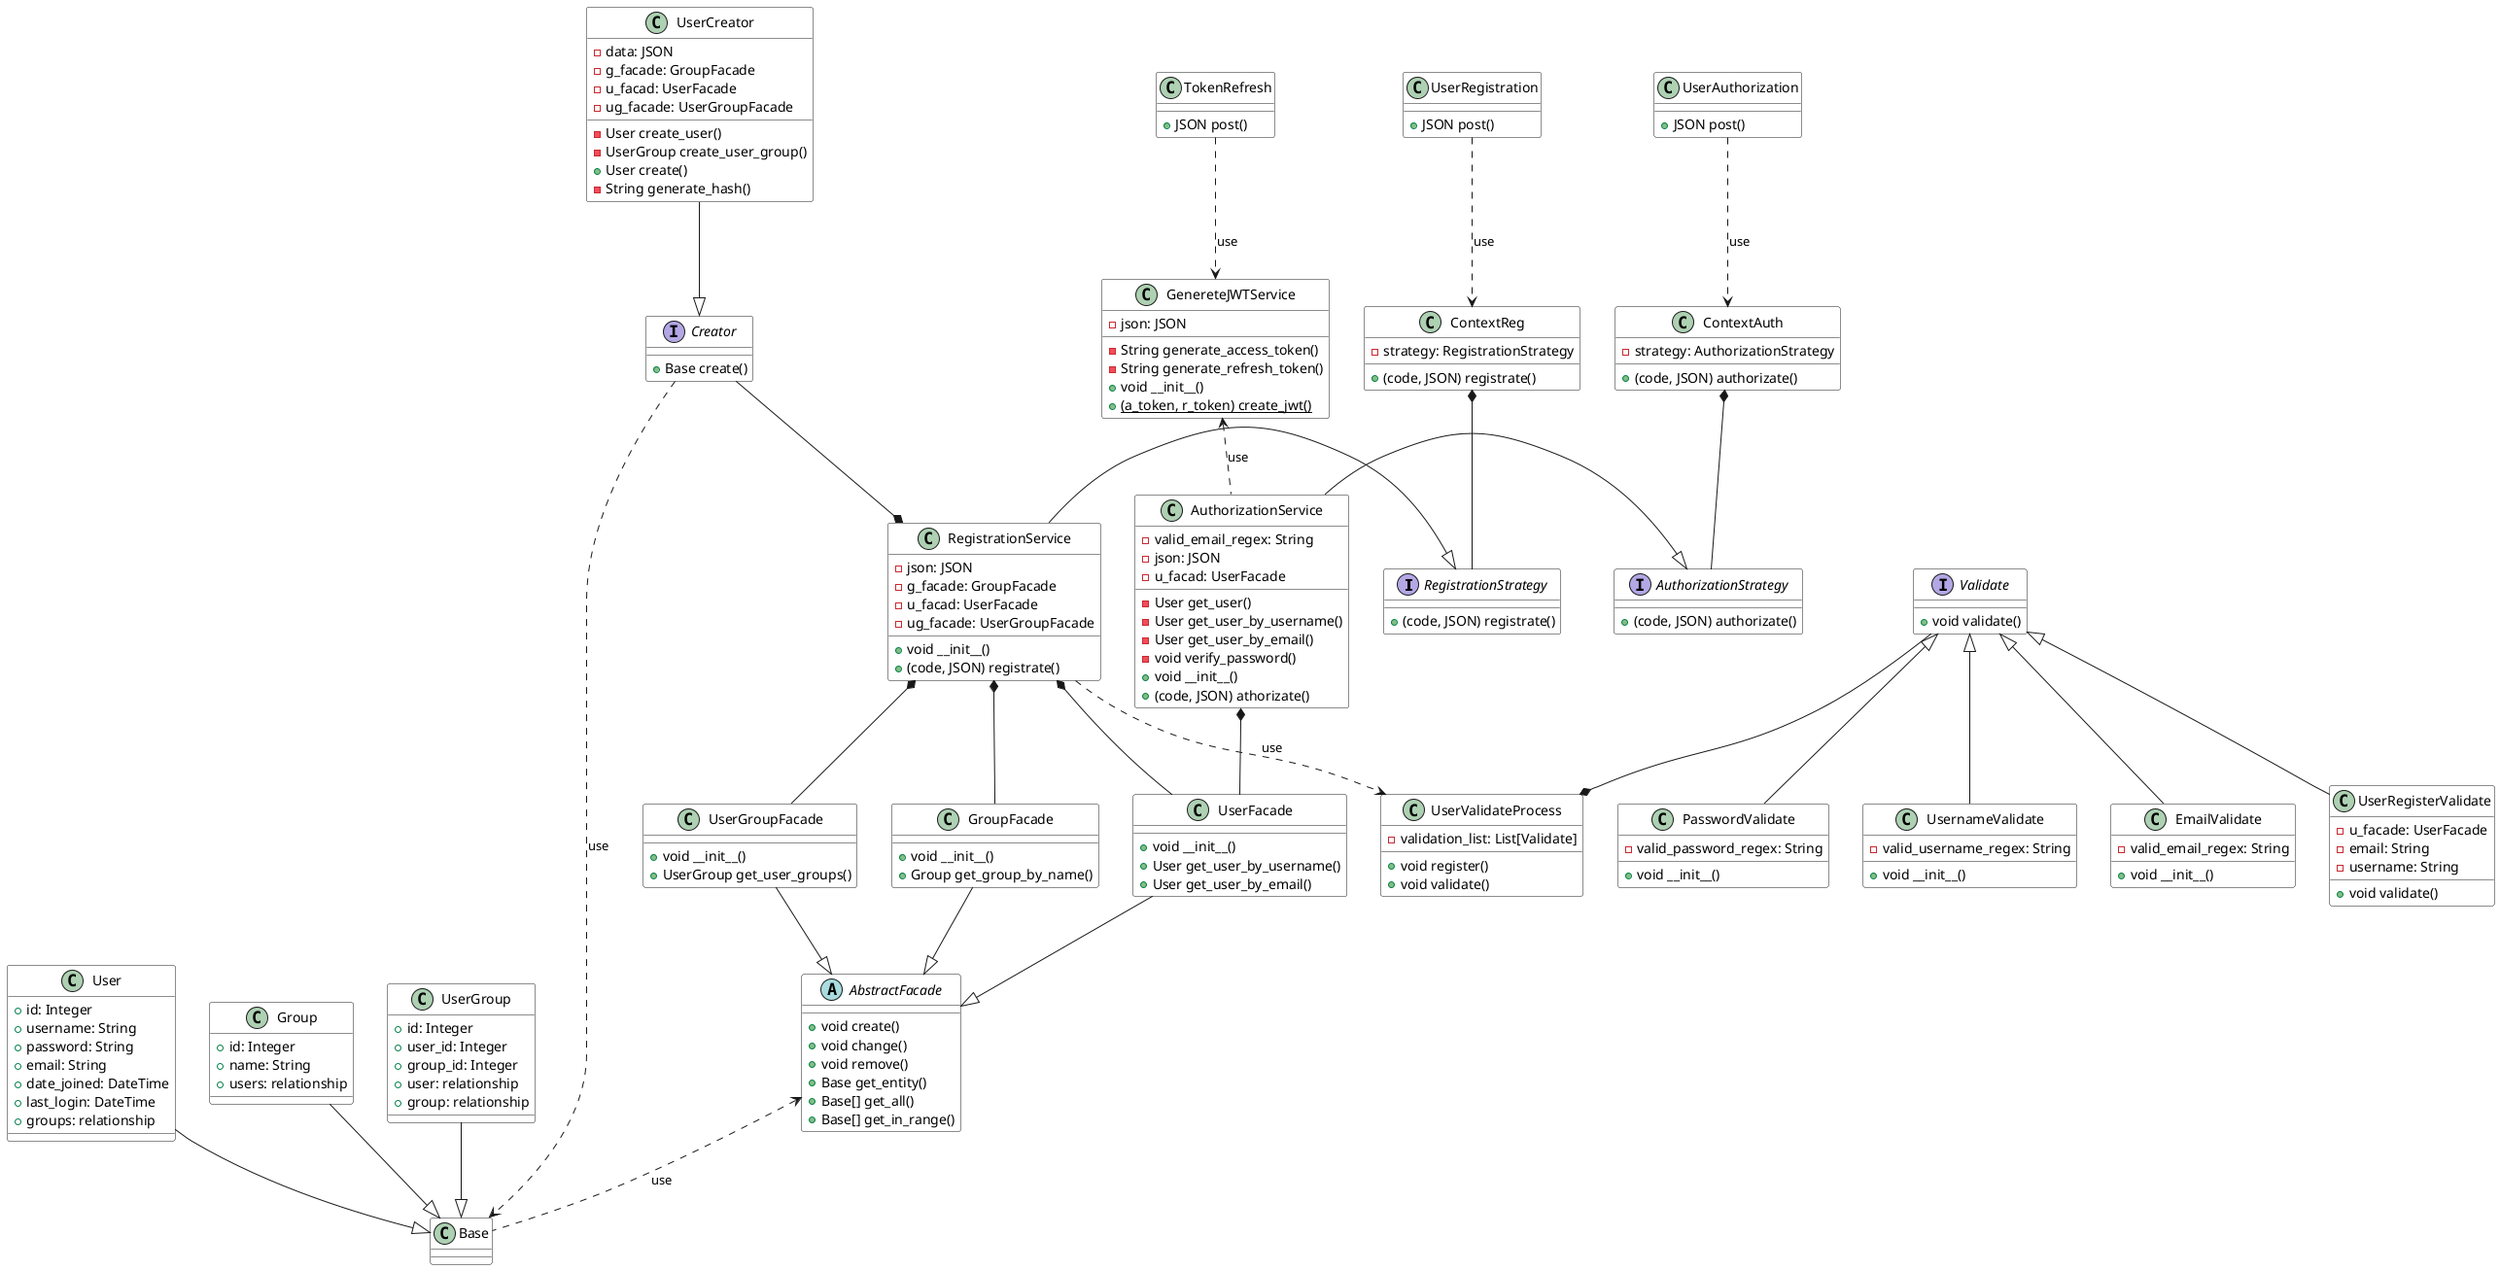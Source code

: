 @startuml auth_service
skinparam class{
    BackgroundColor White
}

interface RegistrationStrategy{
    +(code, JSON) registrate()
}

interface AuthorizationStrategy{
    +(code, JSON) authorizate()
}

class ContextReg{
    -strategy: RegistrationStrategy
    +(code, JSON) registrate()
}

class ContextAuth{
    -strategy: AuthorizationStrategy
    +(code, JSON) authorizate()
}

class RegistrationService{
    -json: JSON
    -g_facade: GroupFacade
    -u_facad: UserFacade
    -ug_facade: UserGroupFacade
    +void __init__()
    +(code, JSON) registrate()
}

class AuthorizationService{
    -valid_email_regex: String
    -json: JSON
    -u_facad: UserFacade
    -User get_user()
    -User get_user_by_username()
    -User get_user_by_email()
    -void verify_password()
    +void __init__()
    +(code, JSON) athorizate()
}

class GenereteJWTService{
    -json: JSON
    -String generate_access_token()
    -String generate_refresh_token()
    +void __init__()
    +{static} (a_token, r_token) create_jwt()
}

class UserAuthorization{
    +JSON post()
}

class UserRegistration{
    +JSON post()
}

class TokenRefresh{
    +JSON post()
}

class Base
class User{
    +id: Integer
    +username: String
    +password: String
    +email: String
    +date_joined: DateTime
    +last_login: DateTime
    +groups: relationship
}

class Group{
    +id: Integer
    +name: String
    +users: relationship
}

class UserGroup{
    +id: Integer
    +user_id: Integer
    +group_id: Integer
    +user: relationship
    +group: relationship
}

abstract class AbstractFacade{
    +void create()
    +void change()
    +void remove()
    +Base get_entity()
    +Base[] get_all()
    +Base[] get_in_range()
}

class UserFacade{
    +void __init__()
    +User get_user_by_username()
    +User get_user_by_email()
}

class GroupFacade{
    +void __init__()
    +Group get_group_by_name()
}

class UserGroupFacade{
    +void __init__()
    +UserGroup get_user_groups()
}

interface Validate{
    +void validate()
}

class PasswordValidate{
    -valid_password_regex: String
    +void __init__()
}

class UsernameValidate{
    -valid_username_regex: String
    +void __init__()
}

class EmailValidate{
    -valid_email_regex: String
    +void __init__()
}

class UserValidateProcess{ 
    -validation_list: List[Validate]
    +void register()
    +void validate()
}

class UserRegisterValidate{ 
    -u_facade: UserFacade
    -email: String
    -username: String
    +void validate()
}

interface Creator{
    +Base create()
}

class UserCreator{
    -data: JSON
    -g_facade: GroupFacade
    -u_facad: UserFacade
    -ug_facade: UserGroupFacade
    -User create_user()
    -UserGroup create_user_group()
    +User create()
    -String generate_hash()
}

UserCreator --|> Creator

TokenRefresh ..> "GenereteJWTService" :use
UserRegistration ..> "ContextReg" :use
UserAuthorization ..> "ContextAuth" :use

ContextReg *-- "RegistrationStrategy"
ContextAuth *-- "AuthorizationStrategy"
Creator --* RegistrationService
Creator ..> Base:use

RegistrationStrategy <|-left- RegistrationService
AuthorizationStrategy <|-right- AuthorizationService


User --|> Base
UserGroup --|> Base
Group --|> Base

Validate <|-- UsernameValidate
Validate <|-- PasswordValidate
Validate <|-- EmailValidate
Validate <|-- UserRegisterValidate

Validate -down-* UserValidateProcess



UserFacade --|> AbstractFacade
UserGroupFacade --|> AbstractFacade
GroupFacade --|> AbstractFacade

AbstractFacade <.. "Base" :use
RegistrationService ..> "UserValidateProcess" :use


AuthorizationService .up.> "GenereteJWTService" :use
AuthorizationService *-- "UserFacade"
RegistrationService *-- "UserFacade"
RegistrationService *-- "UserGroupFacade"
RegistrationService *-- "GroupFacade"

@enduml